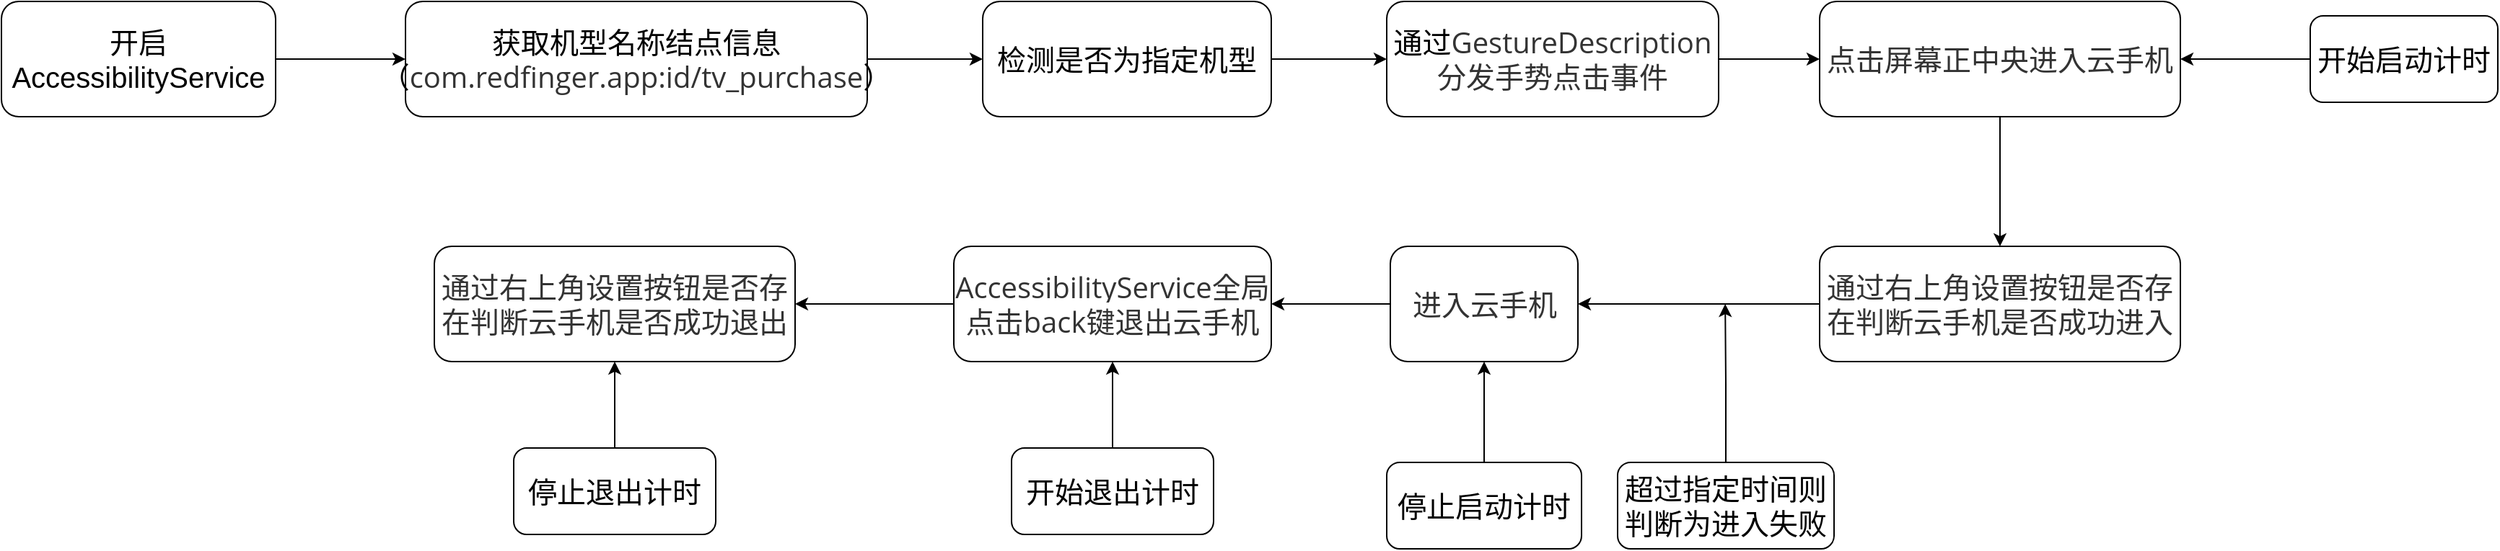 <mxfile version="17.4.6" type="github">
  <diagram id="csE_buU6Q5iDAt8wSCC8" name="Page-1">
    <mxGraphModel dx="3100" dy="1688" grid="1" gridSize="10" guides="1" tooltips="1" connect="1" arrows="1" fold="1" page="1" pageScale="1" pageWidth="4681" pageHeight="3300" math="0" shadow="0">
      <root>
        <mxCell id="0" />
        <mxCell id="1" parent="0" />
        <mxCell id="mikxYYFrwmoQnxTBRGFB-4" style="edgeStyle=orthogonalEdgeStyle;rounded=0;orthogonalLoop=1;jettySize=auto;html=1;exitX=1;exitY=0.5;exitDx=0;exitDy=0;entryX=0;entryY=0.5;entryDx=0;entryDy=0;fontSize=20;" edge="1" parent="1" source="mikxYYFrwmoQnxTBRGFB-1" target="mikxYYFrwmoQnxTBRGFB-2">
          <mxGeometry relative="1" as="geometry" />
        </mxCell>
        <mxCell id="mikxYYFrwmoQnxTBRGFB-1" value="开启AccessibilityService" style="rounded=1;whiteSpace=wrap;html=1;fontSize=20;" vertex="1" parent="1">
          <mxGeometry x="280" y="340" width="190" height="80" as="geometry" />
        </mxCell>
        <mxCell id="mikxYYFrwmoQnxTBRGFB-5" value="" style="edgeStyle=orthogonalEdgeStyle;rounded=0;orthogonalLoop=1;jettySize=auto;html=1;fontSize=20;" edge="1" parent="1" source="mikxYYFrwmoQnxTBRGFB-2" target="mikxYYFrwmoQnxTBRGFB-3">
          <mxGeometry relative="1" as="geometry" />
        </mxCell>
        <mxCell id="mikxYYFrwmoQnxTBRGFB-2" value="获取机型名称结点信息（&lt;span style=&quot;color: rgb(51, 51, 51); font-family: &amp;quot;open sans&amp;quot;, &amp;quot;clear sans&amp;quot;, &amp;quot;helvetica neue&amp;quot;, helvetica, arial, &amp;quot;segoe ui emoji&amp;quot;, sans-serif; font-size: 20px; background-color: rgb(255, 255, 255);&quot;&gt;com.redfinger.app:id/tv_purchase&lt;/span&gt;）" style="rounded=1;whiteSpace=wrap;html=1;fontSize=20;" vertex="1" parent="1">
          <mxGeometry x="560" y="340" width="320" height="80" as="geometry" />
        </mxCell>
        <mxCell id="mikxYYFrwmoQnxTBRGFB-7" value="" style="edgeStyle=orthogonalEdgeStyle;rounded=0;orthogonalLoop=1;jettySize=auto;html=1;fontSize=20;" edge="1" parent="1" source="mikxYYFrwmoQnxTBRGFB-3" target="mikxYYFrwmoQnxTBRGFB-6">
          <mxGeometry relative="1" as="geometry" />
        </mxCell>
        <mxCell id="mikxYYFrwmoQnxTBRGFB-3" value="检测是否为指定机型" style="rounded=1;whiteSpace=wrap;html=1;fontSize=20;" vertex="1" parent="1">
          <mxGeometry x="960" y="340" width="200" height="80" as="geometry" />
        </mxCell>
        <mxCell id="mikxYYFrwmoQnxTBRGFB-9" value="" style="edgeStyle=orthogonalEdgeStyle;rounded=0;orthogonalLoop=1;jettySize=auto;html=1;fontSize=20;" edge="1" parent="1" source="mikxYYFrwmoQnxTBRGFB-6" target="mikxYYFrwmoQnxTBRGFB-8">
          <mxGeometry relative="1" as="geometry" />
        </mxCell>
        <mxCell id="mikxYYFrwmoQnxTBRGFB-6" value="通过&lt;span style=&quot;color: rgb(51 , 51 , 51) ; font-family: &amp;#34;open sans&amp;#34; , &amp;#34;clear sans&amp;#34; , &amp;#34;helvetica neue&amp;#34; , &amp;#34;helvetica&amp;#34; , &amp;#34;arial&amp;#34; , &amp;#34;segoe ui emoji&amp;#34; , sans-serif ; font-size: 20px ; background-color: rgb(255 , 255 , 255)&quot;&gt;GestureDescription分发手势点击事件&lt;/span&gt;" style="rounded=1;whiteSpace=wrap;html=1;fontSize=20;" vertex="1" parent="1">
          <mxGeometry x="1240" y="340" width="230" height="80" as="geometry" />
        </mxCell>
        <mxCell id="mikxYYFrwmoQnxTBRGFB-32" value="" style="edgeStyle=orthogonalEdgeStyle;rounded=0;orthogonalLoop=1;jettySize=auto;html=1;fontSize=20;" edge="1" parent="1" source="mikxYYFrwmoQnxTBRGFB-8" target="mikxYYFrwmoQnxTBRGFB-10">
          <mxGeometry relative="1" as="geometry" />
        </mxCell>
        <mxCell id="mikxYYFrwmoQnxTBRGFB-8" value="&lt;span style=&quot;color: rgb(51 , 51 , 51) ; font-family: &amp;#34;open sans&amp;#34; , &amp;#34;clear sans&amp;#34; , &amp;#34;helvetica neue&amp;#34; , &amp;#34;helvetica&amp;#34; , &amp;#34;arial&amp;#34; , &amp;#34;segoe ui emoji&amp;#34; , sans-serif ; background-color: rgb(255 , 255 , 255)&quot;&gt;点击屏幕正中央进入云手机&lt;/span&gt;" style="rounded=1;whiteSpace=wrap;html=1;fontSize=20;" vertex="1" parent="1">
          <mxGeometry x="1540" y="340" width="250" height="80" as="geometry" />
        </mxCell>
        <mxCell id="mikxYYFrwmoQnxTBRGFB-34" value="" style="edgeStyle=orthogonalEdgeStyle;rounded=0;orthogonalLoop=1;jettySize=auto;html=1;fontSize=20;" edge="1" parent="1" source="mikxYYFrwmoQnxTBRGFB-10" target="mikxYYFrwmoQnxTBRGFB-15">
          <mxGeometry relative="1" as="geometry" />
        </mxCell>
        <mxCell id="mikxYYFrwmoQnxTBRGFB-10" value="&lt;span style=&quot;color: rgb(51 , 51 , 51) ; font-family: &amp;#34;open sans&amp;#34; , &amp;#34;clear sans&amp;#34; , &amp;#34;helvetica neue&amp;#34; , &amp;#34;helvetica&amp;#34; , &amp;#34;arial&amp;#34; , &amp;#34;segoe ui emoji&amp;#34; , sans-serif ; background-color: rgb(255 , 255 , 255)&quot;&gt;通过右上角设置按钮是否存在判断云手机是否成功进入&lt;/span&gt;" style="rounded=1;whiteSpace=wrap;html=1;fontSize=20;" vertex="1" parent="1">
          <mxGeometry x="1540" y="510" width="250" height="80" as="geometry" />
        </mxCell>
        <mxCell id="mikxYYFrwmoQnxTBRGFB-33" style="edgeStyle=orthogonalEdgeStyle;rounded=0;orthogonalLoop=1;jettySize=auto;html=1;exitX=0;exitY=0.5;exitDx=0;exitDy=0;entryX=1;entryY=0.5;entryDx=0;entryDy=0;fontSize=20;" edge="1" parent="1" source="mikxYYFrwmoQnxTBRGFB-13" target="mikxYYFrwmoQnxTBRGFB-8">
          <mxGeometry relative="1" as="geometry" />
        </mxCell>
        <mxCell id="mikxYYFrwmoQnxTBRGFB-13" value="开始启动计时" style="rounded=1;whiteSpace=wrap;html=1;fontSize=20;" vertex="1" parent="1">
          <mxGeometry x="1880" y="350" width="130" height="60" as="geometry" />
        </mxCell>
        <mxCell id="mikxYYFrwmoQnxTBRGFB-37" value="" style="edgeStyle=orthogonalEdgeStyle;rounded=0;orthogonalLoop=1;jettySize=auto;html=1;fontSize=20;" edge="1" parent="1" source="mikxYYFrwmoQnxTBRGFB-15" target="mikxYYFrwmoQnxTBRGFB-19">
          <mxGeometry relative="1" as="geometry" />
        </mxCell>
        <mxCell id="mikxYYFrwmoQnxTBRGFB-15" value="&lt;span style=&quot;color: rgb(51 , 51 , 51) ; font-family: &amp;#34;open sans&amp;#34; , &amp;#34;clear sans&amp;#34; , &amp;#34;helvetica neue&amp;#34; , &amp;#34;helvetica&amp;#34; , &amp;#34;arial&amp;#34; , &amp;#34;segoe ui emoji&amp;#34; , sans-serif ; background-color: rgb(255 , 255 , 255)&quot;&gt;进入云手机&lt;/span&gt;" style="rounded=1;whiteSpace=wrap;html=1;fontSize=20;" vertex="1" parent="1">
          <mxGeometry x="1242.5" y="510" width="130" height="80" as="geometry" />
        </mxCell>
        <mxCell id="mikxYYFrwmoQnxTBRGFB-35" style="edgeStyle=orthogonalEdgeStyle;rounded=0;orthogonalLoop=1;jettySize=auto;html=1;exitX=0.5;exitY=0;exitDx=0;exitDy=0;fontSize=20;" edge="1" parent="1" source="mikxYYFrwmoQnxTBRGFB-17">
          <mxGeometry relative="1" as="geometry">
            <mxPoint x="1474.571" y="550.0" as="targetPoint" />
          </mxGeometry>
        </mxCell>
        <mxCell id="mikxYYFrwmoQnxTBRGFB-17" value="超过指定时间则判断为进入失败" style="rounded=1;whiteSpace=wrap;html=1;fontSize=20;" vertex="1" parent="1">
          <mxGeometry x="1400" y="660" width="150" height="60" as="geometry" />
        </mxCell>
        <mxCell id="mikxYYFrwmoQnxTBRGFB-39" value="" style="edgeStyle=orthogonalEdgeStyle;rounded=0;orthogonalLoop=1;jettySize=auto;html=1;fontSize=20;" edge="1" parent="1" source="mikxYYFrwmoQnxTBRGFB-19" target="mikxYYFrwmoQnxTBRGFB-26">
          <mxGeometry relative="1" as="geometry" />
        </mxCell>
        <mxCell id="mikxYYFrwmoQnxTBRGFB-19" value="&lt;span style=&quot;color: rgb(51 , 51 , 51) ; font-family: &amp;#34;open sans&amp;#34; , &amp;#34;clear sans&amp;#34; , &amp;#34;helvetica neue&amp;#34; , &amp;#34;helvetica&amp;#34; , &amp;#34;arial&amp;#34; , &amp;#34;segoe ui emoji&amp;#34; , sans-serif ; background-color: rgb(255 , 255 , 255)&quot;&gt;AccessibilityService全局点击back键退出云手机&lt;/span&gt;" style="rounded=1;whiteSpace=wrap;html=1;fontSize=20;" vertex="1" parent="1">
          <mxGeometry x="940" y="510" width="220" height="80" as="geometry" />
        </mxCell>
        <mxCell id="mikxYYFrwmoQnxTBRGFB-36" value="" style="edgeStyle=orthogonalEdgeStyle;rounded=0;orthogonalLoop=1;jettySize=auto;html=1;fontSize=20;" edge="1" parent="1" source="mikxYYFrwmoQnxTBRGFB-21" target="mikxYYFrwmoQnxTBRGFB-15">
          <mxGeometry relative="1" as="geometry" />
        </mxCell>
        <mxCell id="mikxYYFrwmoQnxTBRGFB-21" value="停止启动计时" style="rounded=1;whiteSpace=wrap;html=1;fontSize=20;" vertex="1" parent="1">
          <mxGeometry x="1240" y="660" width="135" height="60" as="geometry" />
        </mxCell>
        <mxCell id="mikxYYFrwmoQnxTBRGFB-38" value="" style="edgeStyle=orthogonalEdgeStyle;rounded=0;orthogonalLoop=1;jettySize=auto;html=1;fontSize=20;" edge="1" parent="1" source="mikxYYFrwmoQnxTBRGFB-24" target="mikxYYFrwmoQnxTBRGFB-19">
          <mxGeometry relative="1" as="geometry" />
        </mxCell>
        <mxCell id="mikxYYFrwmoQnxTBRGFB-24" value="开始退出计时" style="rounded=1;whiteSpace=wrap;html=1;fontSize=20;" vertex="1" parent="1">
          <mxGeometry x="980" y="650" width="140" height="60" as="geometry" />
        </mxCell>
        <mxCell id="mikxYYFrwmoQnxTBRGFB-26" value="&lt;span style=&quot;color: rgb(51 , 51 , 51) ; font-family: &amp;#34;open sans&amp;#34; , &amp;#34;clear sans&amp;#34; , &amp;#34;helvetica neue&amp;#34; , &amp;#34;helvetica&amp;#34; , &amp;#34;arial&amp;#34; , &amp;#34;segoe ui emoji&amp;#34; , sans-serif ; background-color: rgb(255 , 255 , 255)&quot;&gt;通过右上角设置按钮是否存在判断云手机是否成功退出&lt;/span&gt;" style="rounded=1;whiteSpace=wrap;html=1;fontSize=20;" vertex="1" parent="1">
          <mxGeometry x="580" y="510" width="250" height="80" as="geometry" />
        </mxCell>
        <mxCell id="mikxYYFrwmoQnxTBRGFB-40" value="" style="edgeStyle=orthogonalEdgeStyle;rounded=0;orthogonalLoop=1;jettySize=auto;html=1;fontSize=20;" edge="1" parent="1" source="mikxYYFrwmoQnxTBRGFB-28" target="mikxYYFrwmoQnxTBRGFB-26">
          <mxGeometry relative="1" as="geometry" />
        </mxCell>
        <mxCell id="mikxYYFrwmoQnxTBRGFB-28" value="停止退出计时" style="rounded=1;whiteSpace=wrap;html=1;fontSize=20;" vertex="1" parent="1">
          <mxGeometry x="635" y="650" width="140" height="60" as="geometry" />
        </mxCell>
      </root>
    </mxGraphModel>
  </diagram>
</mxfile>

